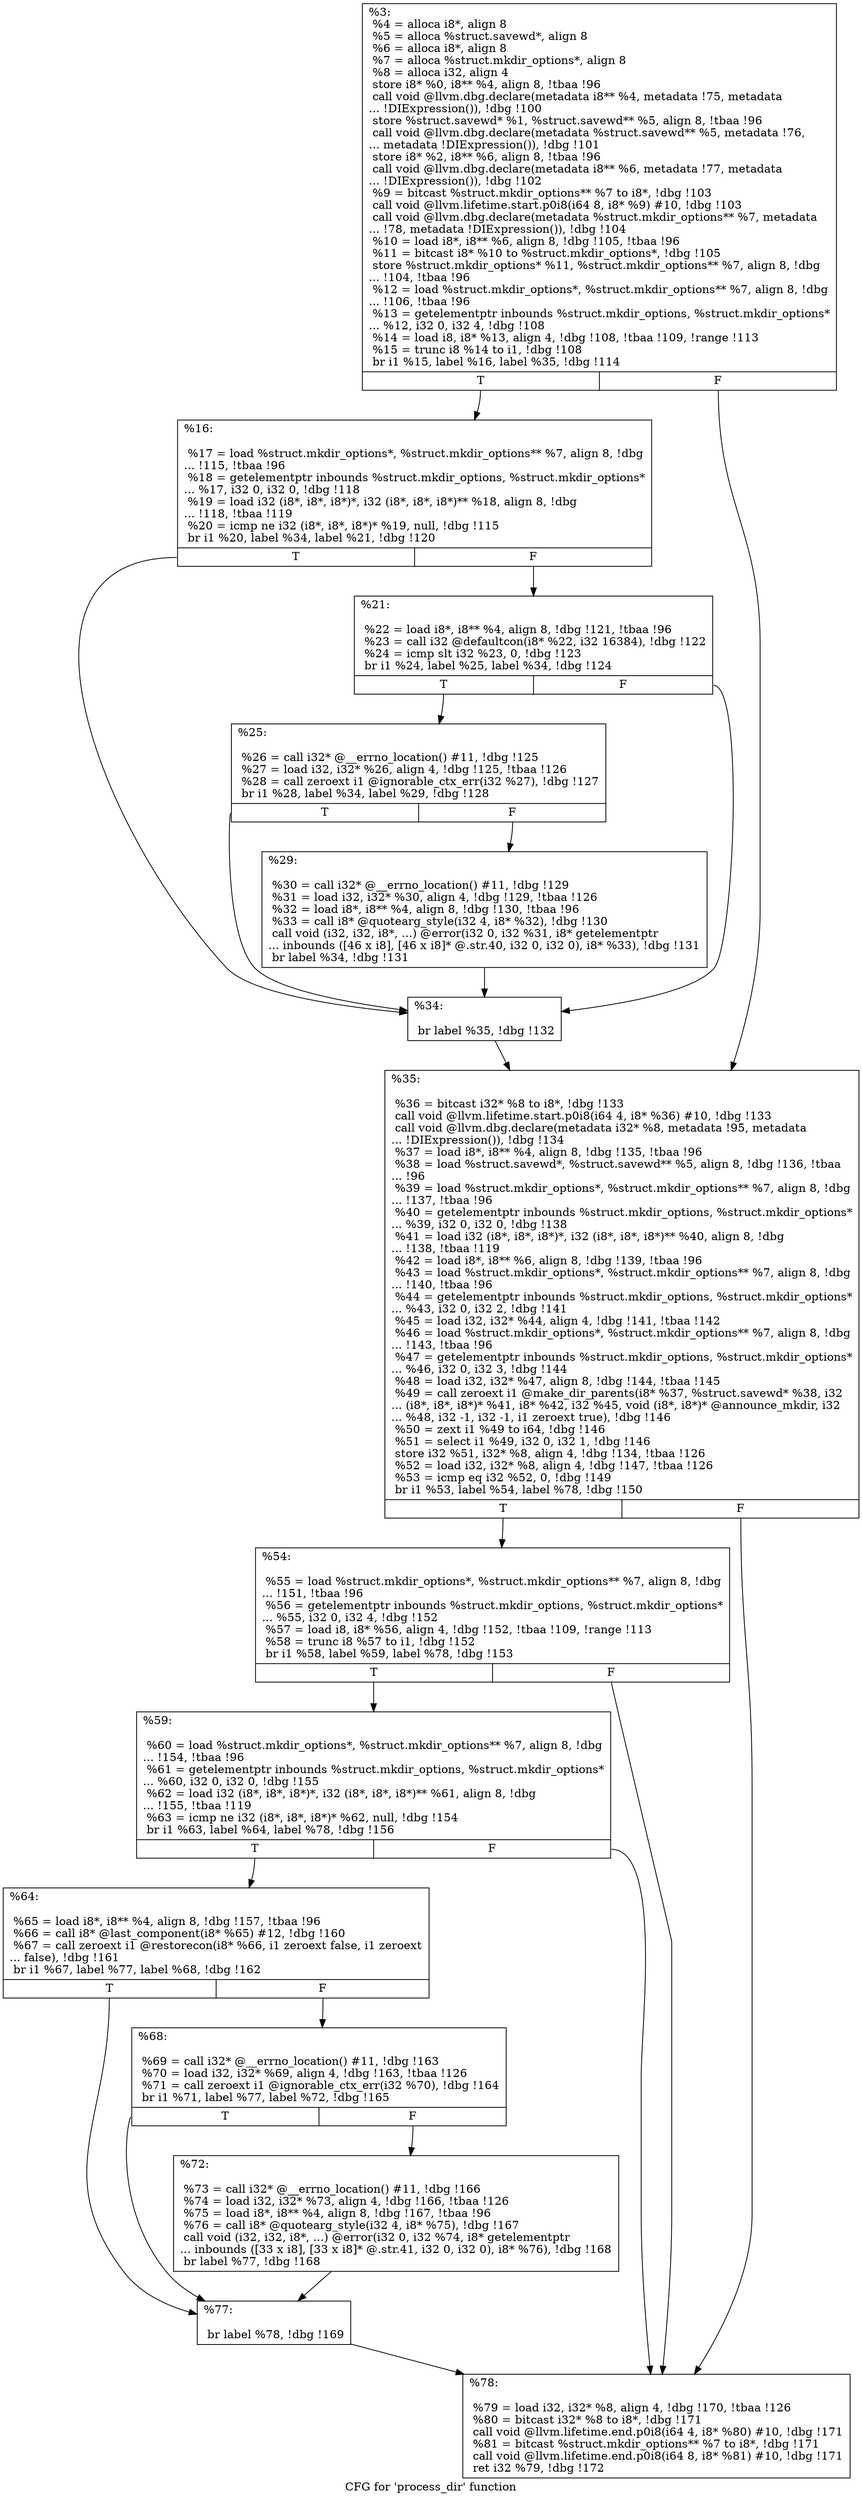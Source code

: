 digraph "CFG for 'process_dir' function" {
	label="CFG for 'process_dir' function";

	Node0x2371280 [shape=record,label="{%3:\l  %4 = alloca i8*, align 8\l  %5 = alloca %struct.savewd*, align 8\l  %6 = alloca i8*, align 8\l  %7 = alloca %struct.mkdir_options*, align 8\l  %8 = alloca i32, align 4\l  store i8* %0, i8** %4, align 8, !tbaa !96\l  call void @llvm.dbg.declare(metadata i8** %4, metadata !75, metadata\l... !DIExpression()), !dbg !100\l  store %struct.savewd* %1, %struct.savewd** %5, align 8, !tbaa !96\l  call void @llvm.dbg.declare(metadata %struct.savewd** %5, metadata !76,\l... metadata !DIExpression()), !dbg !101\l  store i8* %2, i8** %6, align 8, !tbaa !96\l  call void @llvm.dbg.declare(metadata i8** %6, metadata !77, metadata\l... !DIExpression()), !dbg !102\l  %9 = bitcast %struct.mkdir_options** %7 to i8*, !dbg !103\l  call void @llvm.lifetime.start.p0i8(i64 8, i8* %9) #10, !dbg !103\l  call void @llvm.dbg.declare(metadata %struct.mkdir_options** %7, metadata\l... !78, metadata !DIExpression()), !dbg !104\l  %10 = load i8*, i8** %6, align 8, !dbg !105, !tbaa !96\l  %11 = bitcast i8* %10 to %struct.mkdir_options*, !dbg !105\l  store %struct.mkdir_options* %11, %struct.mkdir_options** %7, align 8, !dbg\l... !104, !tbaa !96\l  %12 = load %struct.mkdir_options*, %struct.mkdir_options** %7, align 8, !dbg\l... !106, !tbaa !96\l  %13 = getelementptr inbounds %struct.mkdir_options, %struct.mkdir_options*\l... %12, i32 0, i32 4, !dbg !108\l  %14 = load i8, i8* %13, align 4, !dbg !108, !tbaa !109, !range !113\l  %15 = trunc i8 %14 to i1, !dbg !108\l  br i1 %15, label %16, label %35, !dbg !114\l|{<s0>T|<s1>F}}"];
	Node0x2371280:s0 -> Node0x2371930;
	Node0x2371280:s1 -> Node0x2371ac0;
	Node0x2371930 [shape=record,label="{%16:\l\l  %17 = load %struct.mkdir_options*, %struct.mkdir_options** %7, align 8, !dbg\l... !115, !tbaa !96\l  %18 = getelementptr inbounds %struct.mkdir_options, %struct.mkdir_options*\l... %17, i32 0, i32 0, !dbg !118\l  %19 = load i32 (i8*, i8*, i8*)*, i32 (i8*, i8*, i8*)** %18, align 8, !dbg\l... !118, !tbaa !119\l  %20 = icmp ne i32 (i8*, i8*, i8*)* %19, null, !dbg !115\l  br i1 %20, label %34, label %21, !dbg !120\l|{<s0>T|<s1>F}}"];
	Node0x2371930:s0 -> Node0x2371a70;
	Node0x2371930:s1 -> Node0x2371980;
	Node0x2371980 [shape=record,label="{%21:\l\l  %22 = load i8*, i8** %4, align 8, !dbg !121, !tbaa !96\l  %23 = call i32 @defaultcon(i8* %22, i32 16384), !dbg !122\l  %24 = icmp slt i32 %23, 0, !dbg !123\l  br i1 %24, label %25, label %34, !dbg !124\l|{<s0>T|<s1>F}}"];
	Node0x2371980:s0 -> Node0x23719d0;
	Node0x2371980:s1 -> Node0x2371a70;
	Node0x23719d0 [shape=record,label="{%25:\l\l  %26 = call i32* @__errno_location() #11, !dbg !125\l  %27 = load i32, i32* %26, align 4, !dbg !125, !tbaa !126\l  %28 = call zeroext i1 @ignorable_ctx_err(i32 %27), !dbg !127\l  br i1 %28, label %34, label %29, !dbg !128\l|{<s0>T|<s1>F}}"];
	Node0x23719d0:s0 -> Node0x2371a70;
	Node0x23719d0:s1 -> Node0x2371a20;
	Node0x2371a20 [shape=record,label="{%29:\l\l  %30 = call i32* @__errno_location() #11, !dbg !129\l  %31 = load i32, i32* %30, align 4, !dbg !129, !tbaa !126\l  %32 = load i8*, i8** %4, align 8, !dbg !130, !tbaa !96\l  %33 = call i8* @quotearg_style(i32 4, i8* %32), !dbg !130\l  call void (i32, i32, i8*, ...) @error(i32 0, i32 %31, i8* getelementptr\l... inbounds ([46 x i8], [46 x i8]* @.str.40, i32 0, i32 0), i8* %33), !dbg !131\l  br label %34, !dbg !131\l}"];
	Node0x2371a20 -> Node0x2371a70;
	Node0x2371a70 [shape=record,label="{%34:\l\l  br label %35, !dbg !132\l}"];
	Node0x2371a70 -> Node0x2371ac0;
	Node0x2371ac0 [shape=record,label="{%35:\l\l  %36 = bitcast i32* %8 to i8*, !dbg !133\l  call void @llvm.lifetime.start.p0i8(i64 4, i8* %36) #10, !dbg !133\l  call void @llvm.dbg.declare(metadata i32* %8, metadata !95, metadata\l... !DIExpression()), !dbg !134\l  %37 = load i8*, i8** %4, align 8, !dbg !135, !tbaa !96\l  %38 = load %struct.savewd*, %struct.savewd** %5, align 8, !dbg !136, !tbaa\l... !96\l  %39 = load %struct.mkdir_options*, %struct.mkdir_options** %7, align 8, !dbg\l... !137, !tbaa !96\l  %40 = getelementptr inbounds %struct.mkdir_options, %struct.mkdir_options*\l... %39, i32 0, i32 0, !dbg !138\l  %41 = load i32 (i8*, i8*, i8*)*, i32 (i8*, i8*, i8*)** %40, align 8, !dbg\l... !138, !tbaa !119\l  %42 = load i8*, i8** %6, align 8, !dbg !139, !tbaa !96\l  %43 = load %struct.mkdir_options*, %struct.mkdir_options** %7, align 8, !dbg\l... !140, !tbaa !96\l  %44 = getelementptr inbounds %struct.mkdir_options, %struct.mkdir_options*\l... %43, i32 0, i32 2, !dbg !141\l  %45 = load i32, i32* %44, align 4, !dbg !141, !tbaa !142\l  %46 = load %struct.mkdir_options*, %struct.mkdir_options** %7, align 8, !dbg\l... !143, !tbaa !96\l  %47 = getelementptr inbounds %struct.mkdir_options, %struct.mkdir_options*\l... %46, i32 0, i32 3, !dbg !144\l  %48 = load i32, i32* %47, align 8, !dbg !144, !tbaa !145\l  %49 = call zeroext i1 @make_dir_parents(i8* %37, %struct.savewd* %38, i32\l... (i8*, i8*, i8*)* %41, i8* %42, i32 %45, void (i8*, i8*)* @announce_mkdir, i32\l... %48, i32 -1, i32 -1, i1 zeroext true), !dbg !146\l  %50 = zext i1 %49 to i64, !dbg !146\l  %51 = select i1 %49, i32 0, i32 1, !dbg !146\l  store i32 %51, i32* %8, align 4, !dbg !134, !tbaa !126\l  %52 = load i32, i32* %8, align 4, !dbg !147, !tbaa !126\l  %53 = icmp eq i32 %52, 0, !dbg !149\l  br i1 %53, label %54, label %78, !dbg !150\l|{<s0>T|<s1>F}}"];
	Node0x2371ac0:s0 -> Node0x2371b10;
	Node0x2371ac0:s1 -> Node0x2371cf0;
	Node0x2371b10 [shape=record,label="{%54:\l\l  %55 = load %struct.mkdir_options*, %struct.mkdir_options** %7, align 8, !dbg\l... !151, !tbaa !96\l  %56 = getelementptr inbounds %struct.mkdir_options, %struct.mkdir_options*\l... %55, i32 0, i32 4, !dbg !152\l  %57 = load i8, i8* %56, align 4, !dbg !152, !tbaa !109, !range !113\l  %58 = trunc i8 %57 to i1, !dbg !152\l  br i1 %58, label %59, label %78, !dbg !153\l|{<s0>T|<s1>F}}"];
	Node0x2371b10:s0 -> Node0x2371b60;
	Node0x2371b10:s1 -> Node0x2371cf0;
	Node0x2371b60 [shape=record,label="{%59:\l\l  %60 = load %struct.mkdir_options*, %struct.mkdir_options** %7, align 8, !dbg\l... !154, !tbaa !96\l  %61 = getelementptr inbounds %struct.mkdir_options, %struct.mkdir_options*\l... %60, i32 0, i32 0, !dbg !155\l  %62 = load i32 (i8*, i8*, i8*)*, i32 (i8*, i8*, i8*)** %61, align 8, !dbg\l... !155, !tbaa !119\l  %63 = icmp ne i32 (i8*, i8*, i8*)* %62, null, !dbg !154\l  br i1 %63, label %64, label %78, !dbg !156\l|{<s0>T|<s1>F}}"];
	Node0x2371b60:s0 -> Node0x2371bb0;
	Node0x2371b60:s1 -> Node0x2371cf0;
	Node0x2371bb0 [shape=record,label="{%64:\l\l  %65 = load i8*, i8** %4, align 8, !dbg !157, !tbaa !96\l  %66 = call i8* @last_component(i8* %65) #12, !dbg !160\l  %67 = call zeroext i1 @restorecon(i8* %66, i1 zeroext false, i1 zeroext\l... false), !dbg !161\l  br i1 %67, label %77, label %68, !dbg !162\l|{<s0>T|<s1>F}}"];
	Node0x2371bb0:s0 -> Node0x2371ca0;
	Node0x2371bb0:s1 -> Node0x2371c00;
	Node0x2371c00 [shape=record,label="{%68:\l\l  %69 = call i32* @__errno_location() #11, !dbg !163\l  %70 = load i32, i32* %69, align 4, !dbg !163, !tbaa !126\l  %71 = call zeroext i1 @ignorable_ctx_err(i32 %70), !dbg !164\l  br i1 %71, label %77, label %72, !dbg !165\l|{<s0>T|<s1>F}}"];
	Node0x2371c00:s0 -> Node0x2371ca0;
	Node0x2371c00:s1 -> Node0x2371c50;
	Node0x2371c50 [shape=record,label="{%72:\l\l  %73 = call i32* @__errno_location() #11, !dbg !166\l  %74 = load i32, i32* %73, align 4, !dbg !166, !tbaa !126\l  %75 = load i8*, i8** %4, align 8, !dbg !167, !tbaa !96\l  %76 = call i8* @quotearg_style(i32 4, i8* %75), !dbg !167\l  call void (i32, i32, i8*, ...) @error(i32 0, i32 %74, i8* getelementptr\l... inbounds ([33 x i8], [33 x i8]* @.str.41, i32 0, i32 0), i8* %76), !dbg !168\l  br label %77, !dbg !168\l}"];
	Node0x2371c50 -> Node0x2371ca0;
	Node0x2371ca0 [shape=record,label="{%77:\l\l  br label %78, !dbg !169\l}"];
	Node0x2371ca0 -> Node0x2371cf0;
	Node0x2371cf0 [shape=record,label="{%78:\l\l  %79 = load i32, i32* %8, align 4, !dbg !170, !tbaa !126\l  %80 = bitcast i32* %8 to i8*, !dbg !171\l  call void @llvm.lifetime.end.p0i8(i64 4, i8* %80) #10, !dbg !171\l  %81 = bitcast %struct.mkdir_options** %7 to i8*, !dbg !171\l  call void @llvm.lifetime.end.p0i8(i64 8, i8* %81) #10, !dbg !171\l  ret i32 %79, !dbg !172\l}"];
}
